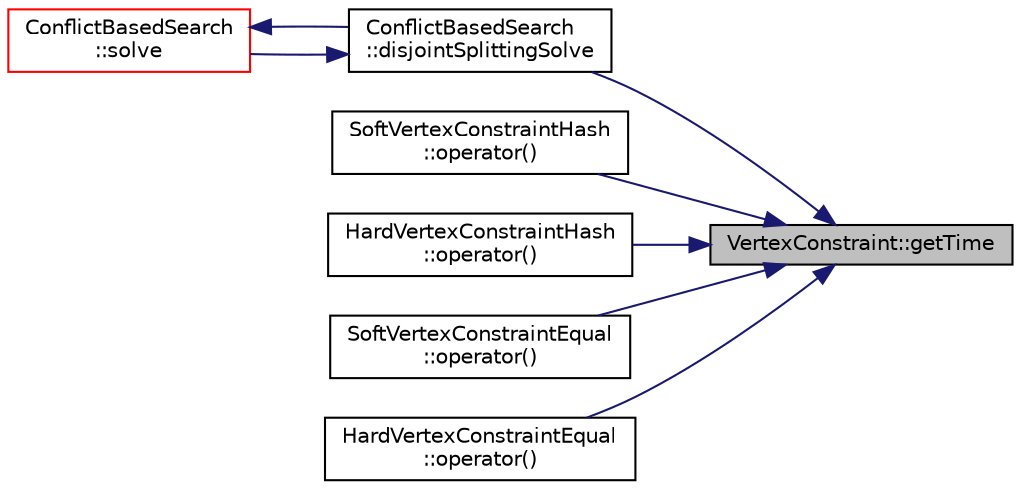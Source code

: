 digraph "VertexConstraint::getTime"
{
 // INTERACTIVE_SVG=YES
 // LATEX_PDF_SIZE
  edge [fontname="Helvetica",fontsize="10",labelfontname="Helvetica",labelfontsize="10"];
  node [fontname="Helvetica",fontsize="10",shape=record];
  rankdir="RL";
  Node1 [label="VertexConstraint::getTime",height=0.2,width=0.4,color="black", fillcolor="grey75", style="filled", fontcolor="black",tooltip=" "];
  Node1 -> Node2 [dir="back",color="midnightblue",fontsize="10",style="solid",fontname="Helvetica"];
  Node2 [label="ConflictBasedSearch\l::disjointSplittingSolve",height=0.2,width=0.4,color="black", fillcolor="white", style="filled",URL="$classConflictBasedSearch.html#a1e9a1fbd7e074039fee97bc5ad4c6b55",tooltip=" "];
  Node2 -> Node3 [dir="back",color="midnightblue",fontsize="10",style="solid",fontname="Helvetica"];
  Node3 [label="ConflictBasedSearch\l::solve",height=0.2,width=0.4,color="red", fillcolor="white", style="filled",URL="$classConflictBasedSearch.html#a6aadc55f462faad9ce67903a59b96c62",tooltip=" "];
  Node3 -> Node2 [dir="back",color="midnightblue",fontsize="10",style="solid",fontname="Helvetica"];
  Node1 -> Node6 [dir="back",color="midnightblue",fontsize="10",style="solid",fontname="Helvetica"];
  Node6 [label="SoftVertexConstraintHash\l::operator()",height=0.2,width=0.4,color="black", fillcolor="white", style="filled",URL="$structSoftVertexConstraintHash.html#a442294c654fbec6f15ead5eaf57a4567",tooltip=" "];
  Node1 -> Node7 [dir="back",color="midnightblue",fontsize="10",style="solid",fontname="Helvetica"];
  Node7 [label="HardVertexConstraintHash\l::operator()",height=0.2,width=0.4,color="black", fillcolor="white", style="filled",URL="$structHardVertexConstraintHash.html#a27aa2fed1a7d82ab0d3248f3c628f60f",tooltip=" "];
  Node1 -> Node8 [dir="back",color="midnightblue",fontsize="10",style="solid",fontname="Helvetica"];
  Node8 [label="SoftVertexConstraintEqual\l::operator()",height=0.2,width=0.4,color="black", fillcolor="white", style="filled",URL="$structSoftVertexConstraintEqual.html#a0f6a58955643e80f129f89d79be3851f",tooltip=" "];
  Node1 -> Node9 [dir="back",color="midnightblue",fontsize="10",style="solid",fontname="Helvetica"];
  Node9 [label="HardVertexConstraintEqual\l::operator()",height=0.2,width=0.4,color="black", fillcolor="white", style="filled",URL="$structHardVertexConstraintEqual.html#a220f722a1d132b4d05805a45442713f8",tooltip=" "];
}
